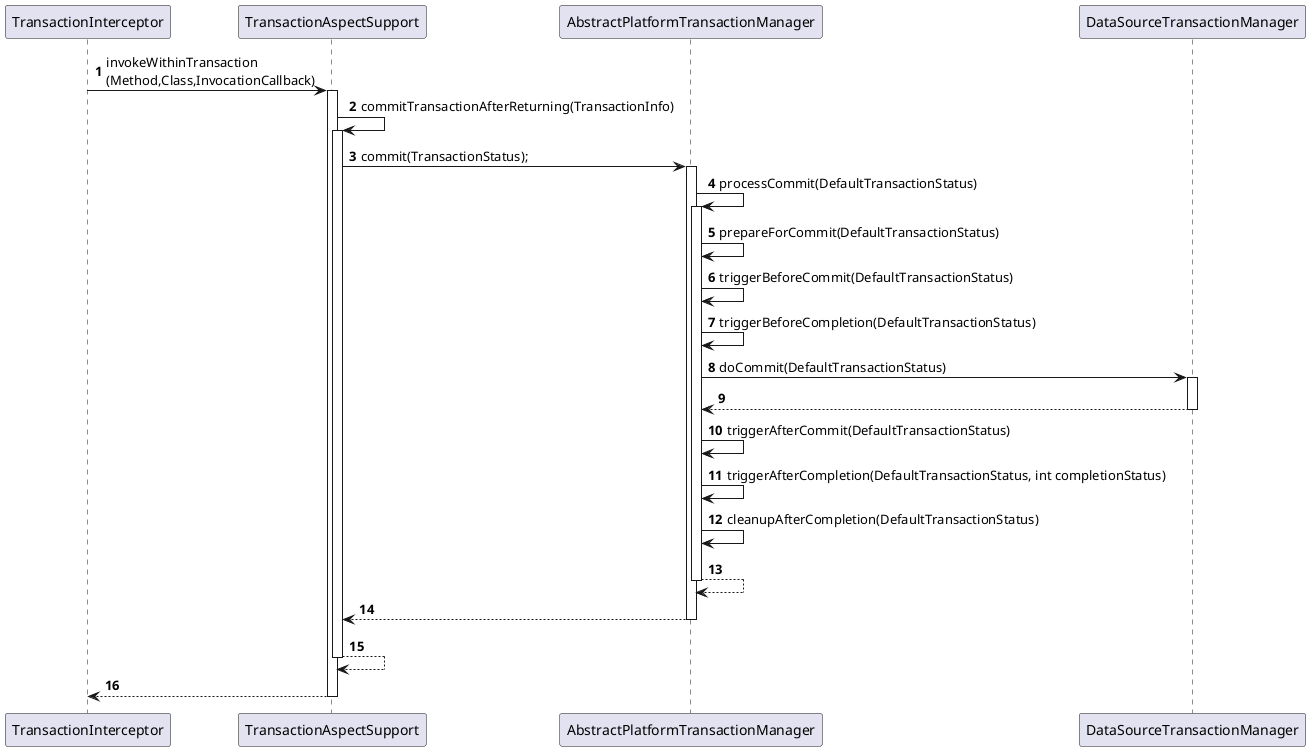 @startuml
participant TransactionInterceptor as A
participant TransactionAspectSupport as B
participant AbstractPlatformTransactionManager as C
participant DataSourceTransactionManager as D

autonumber
A -> B ++ : invokeWithinTransaction\n(Method,Class,InvocationCallback)
    B -> B ++ : commitTransactionAfterReturning(TransactionInfo)
        B -> C ++ : commit(TransactionStatus);
            C -> C ++ : processCommit(DefaultTransactionStatus)
                C -> C : prepareForCommit(DefaultTransactionStatus)
                C -> C : triggerBeforeCommit(DefaultTransactionStatus)
                C -> C : triggerBeforeCompletion(DefaultTransactionStatus)

                C -> D ++ : doCommit(DefaultTransactionStatus)

                return
                C -> C : triggerAfterCommit(DefaultTransactionStatus)
                C -> C : triggerAfterCompletion(DefaultTransactionStatus, int completionStatus)
                C -> C : cleanupAfterCompletion(DefaultTransactionStatus)
            return
        return
    return
return
@enduml